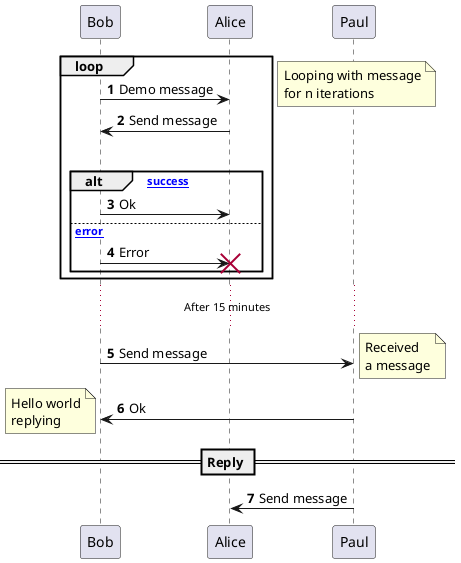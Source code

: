 @startuml
autonumber


loop
  Bob -> Alice       : Demo message
  Alice -> Bob       : Send message
  |||
  alt [success]
    Alice <- Bob    : Ok
  else [error]
    Alice <- Bob    : Error
    destroy Alice
  end
end
note right
  Looping with message
  for n iterations
end note

... After 15 minutes ...

Bob -> Paul       : Send message
note right
  Received
  a message
end note
Bob <- Paul       : Ok
note left
  Hello world
  replying
end note
== Reply ==

Paul -> Alice     : Send message
@enduml
